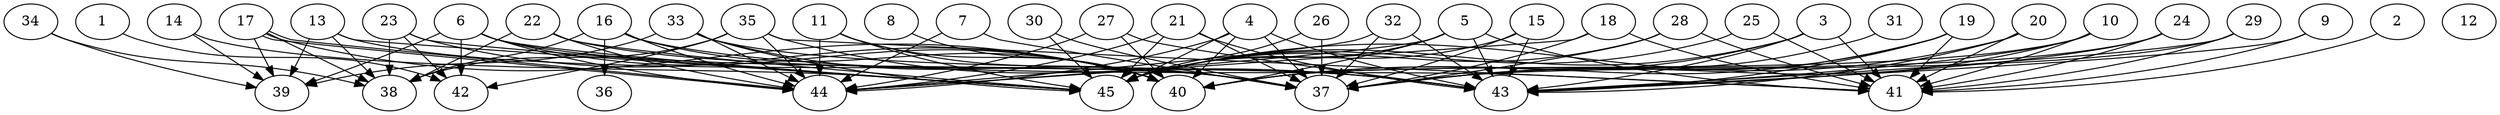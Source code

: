 // DAG automatically generated by daggen at Thu Oct  3 14:07:23 2019
// ./daggen --dot -n 45 --ccr 0.3 --fat 0.9 --regular 0.7 --density 0.5 --mindata 5242880 --maxdata 52428800 
digraph G {
  1 [size="70707200", alpha="0.20", expect_size="21212160"] 
  1 -> 42 [size ="21212160"]
  2 [size="86381227", alpha="0.13", expect_size="25914368"] 
  2 -> 41 [size ="25914368"]
  3 [size="85131947", alpha="0.09", expect_size="25539584"] 
  3 -> 40 [size ="25539584"]
  3 -> 41 [size ="25539584"]
  3 -> 43 [size ="25539584"]
  3 -> 45 [size ="25539584"]
  4 [size="144274773", alpha="0.09", expect_size="43282432"] 
  4 -> 37 [size ="43282432"]
  4 -> 40 [size ="43282432"]
  4 -> 43 [size ="43282432"]
  4 -> 44 [size ="43282432"]
  4 -> 45 [size ="43282432"]
  5 [size="102273707", alpha="0.16", expect_size="30682112"] 
  5 -> 40 [size ="30682112"]
  5 -> 41 [size ="30682112"]
  5 -> 43 [size ="30682112"]
  5 -> 44 [size ="30682112"]
  5 -> 45 [size ="30682112"]
  6 [size="124020053", alpha="0.16", expect_size="37206016"] 
  6 -> 37 [size ="37206016"]
  6 -> 39 [size ="37206016"]
  6 -> 40 [size ="37206016"]
  6 -> 42 [size ="37206016"]
  6 -> 44 [size ="37206016"]
  6 -> 45 [size ="37206016"]
  7 [size="65017173", alpha="0.03", expect_size="19505152"] 
  7 -> 37 [size ="19505152"]
  7 -> 44 [size ="19505152"]
  8 [size="99143680", alpha="0.13", expect_size="29743104"] 
  8 -> 40 [size ="29743104"]
  9 [size="172328960", alpha="0.11", expect_size="51698688"] 
  9 -> 41 [size ="51698688"]
  9 -> 43 [size ="51698688"]
  10 [size="92470613", alpha="0.07", expect_size="27741184"] 
  10 -> 37 [size ="27741184"]
  10 -> 40 [size ="27741184"]
  10 -> 41 [size ="27741184"]
  10 -> 43 [size ="27741184"]
  11 [size="121992533", alpha="0.07", expect_size="36597760"] 
  11 -> 37 [size ="36597760"]
  11 -> 40 [size ="36597760"]
  11 -> 44 [size ="36597760"]
  11 -> 45 [size ="36597760"]
  12 [size="120913920", alpha="0.11", expect_size="36274176"] 
  13 [size="65150293", alpha="0.12", expect_size="19545088"] 
  13 -> 37 [size ="19545088"]
  13 -> 38 [size ="19545088"]
  13 -> 39 [size ="19545088"]
  13 -> 45 [size ="19545088"]
  14 [size="138499413", alpha="0.11", expect_size="41549824"] 
  14 -> 39 [size ="41549824"]
  14 -> 45 [size ="41549824"]
  15 [size="50950827", alpha="0.01", expect_size="15285248"] 
  15 -> 37 [size ="15285248"]
  15 -> 43 [size ="15285248"]
  15 -> 45 [size ="15285248"]
  16 [size="22603093", alpha="0.06", expect_size="6780928"] 
  16 -> 36 [size ="6780928"]
  16 -> 38 [size ="6780928"]
  16 -> 40 [size ="6780928"]
  16 -> 41 [size ="6780928"]
  16 -> 44 [size ="6780928"]
  17 [size="145701547", alpha="0.04", expect_size="43710464"] 
  17 -> 38 [size ="43710464"]
  17 -> 39 [size ="43710464"]
  17 -> 40 [size ="43710464"]
  17 -> 44 [size ="43710464"]
  17 -> 44 [size ="43710464"]
  18 [size="167082667", alpha="0.12", expect_size="50124800"] 
  18 -> 37 [size ="50124800"]
  18 -> 41 [size ="50124800"]
  18 -> 44 [size ="50124800"]
  19 [size="111953920", alpha="0.01", expect_size="33586176"] 
  19 -> 37 [size ="33586176"]
  19 -> 40 [size ="33586176"]
  19 -> 41 [size ="33586176"]
  19 -> 43 [size ="33586176"]
  20 [size="39574187", alpha="0.07", expect_size="11872256"] 
  20 -> 41 [size ="11872256"]
  20 -> 43 [size ="11872256"]
  20 -> 45 [size ="11872256"]
  21 [size="94532267", alpha="0.19", expect_size="28359680"] 
  21 -> 37 [size ="28359680"]
  21 -> 43 [size ="28359680"]
  21 -> 44 [size ="28359680"]
  21 -> 45 [size ="28359680"]
  22 [size="146916693", alpha="0.01", expect_size="44075008"] 
  22 -> 38 [size ="44075008"]
  22 -> 43 [size ="44075008"]
  22 -> 44 [size ="44075008"]
  22 -> 45 [size ="44075008"]
  23 [size="75554133", alpha="0.10", expect_size="22666240"] 
  23 -> 38 [size ="22666240"]
  23 -> 40 [size ="22666240"]
  23 -> 42 [size ="22666240"]
  23 -> 45 [size ="22666240"]
  24 [size="168618667", alpha="0.16", expect_size="50585600"] 
  24 -> 40 [size ="50585600"]
  24 -> 41 [size ="50585600"]
  24 -> 43 [size ="50585600"]
  25 [size="98515627", alpha="0.13", expect_size="29554688"] 
  25 -> 41 [size ="29554688"]
  25 -> 45 [size ="29554688"]
  26 [size="103611733", alpha="0.04", expect_size="31083520"] 
  26 -> 37 [size ="31083520"]
  26 -> 45 [size ="31083520"]
  27 [size="154163200", alpha="0.00", expect_size="46248960"] 
  27 -> 40 [size ="46248960"]
  27 -> 43 [size ="46248960"]
  27 -> 44 [size ="46248960"]
  28 [size="28013227", alpha="0.07", expect_size="8403968"] 
  28 -> 37 [size ="8403968"]
  28 -> 41 [size ="8403968"]
  28 -> 45 [size ="8403968"]
  29 [size="122432853", alpha="0.13", expect_size="36729856"] 
  29 -> 37 [size ="36729856"]
  29 -> 41 [size ="36729856"]
  29 -> 43 [size ="36729856"]
  30 [size="129682773", alpha="0.09", expect_size="38904832"] 
  30 -> 37 [size ="38904832"]
  30 -> 45 [size ="38904832"]
  31 [size="25009493", alpha="0.19", expect_size="7502848"] 
  31 -> 37 [size ="7502848"]
  32 [size="18923520", alpha="0.01", expect_size="5677056"] 
  32 -> 37 [size ="5677056"]
  32 -> 43 [size ="5677056"]
  32 -> 44 [size ="5677056"]
  33 [size="23053653", alpha="0.10", expect_size="6916096"] 
  33 -> 37 [size ="6916096"]
  33 -> 39 [size ="6916096"]
  33 -> 43 [size ="6916096"]
  33 -> 44 [size ="6916096"]
  33 -> 45 [size ="6916096"]
  34 [size="105052160", alpha="0.13", expect_size="31515648"] 
  34 -> 38 [size ="31515648"]
  34 -> 39 [size ="31515648"]
  35 [size="77148160", alpha="0.02", expect_size="23144448"] 
  35 -> 38 [size ="23144448"]
  35 -> 41 [size ="23144448"]
  35 -> 42 [size ="23144448"]
  35 -> 43 [size ="23144448"]
  35 -> 44 [size ="23144448"]
  36 [size="24142507", alpha="0.10", expect_size="7242752"] 
  37 [size="52578987", alpha="0.16", expect_size="15773696"] 
  38 [size="52715520", alpha="0.20", expect_size="15814656"] 
  39 [size="106216107", alpha="0.16", expect_size="31864832"] 
  40 [size="53367467", alpha="0.15", expect_size="16010240"] 
  41 [size="126446933", alpha="0.04", expect_size="37934080"] 
  42 [size="115404800", alpha="0.09", expect_size="34621440"] 
  43 [size="123675307", alpha="0.01", expect_size="37102592"] 
  44 [size="41649493", alpha="0.13", expect_size="12494848"] 
  45 [size="147640320", alpha="0.15", expect_size="44292096"] 
}
